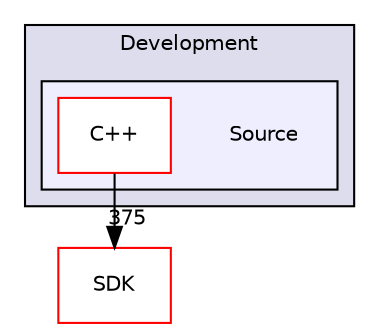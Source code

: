 digraph "Source" {
  compound=true
  node [ fontsize="10", fontname="Helvetica"];
  edge [ labelfontsize="10", labelfontname="Helvetica"];
  subgraph clusterdir_576187522c208298cdcbb28dcf7d7358 {
    graph [ bgcolor="#ddddee", pencolor="black", label="Development" fontname="Helvetica", fontsize="10", URL="dir_576187522c208298cdcbb28dcf7d7358.html"]
  subgraph clusterdir_f85d67bd6e0abf70e0998e74fa3ab6d3 {
    graph [ bgcolor="#eeeeff", pencolor="black", label="" URL="dir_f85d67bd6e0abf70e0998e74fa3ab6d3.html"];
    dir_f85d67bd6e0abf70e0998e74fa3ab6d3 [shape=plaintext label="Source"];
    dir_07288473c820508e899cc0bb782c9764 [shape=box label="C++" color="red" fillcolor="white" style="filled" URL="dir_07288473c820508e899cc0bb782c9764.html"];
  }
  }
  dir_ca6309d378ceffb9970caf11a0592736 [shape=box label="SDK" fillcolor="white" style="filled" color="red" URL="dir_ca6309d378ceffb9970caf11a0592736.html"];
  dir_07288473c820508e899cc0bb782c9764->dir_ca6309d378ceffb9970caf11a0592736 [headlabel="375", labeldistance=1.5 headhref="dir_000002_000007.html"];
}
